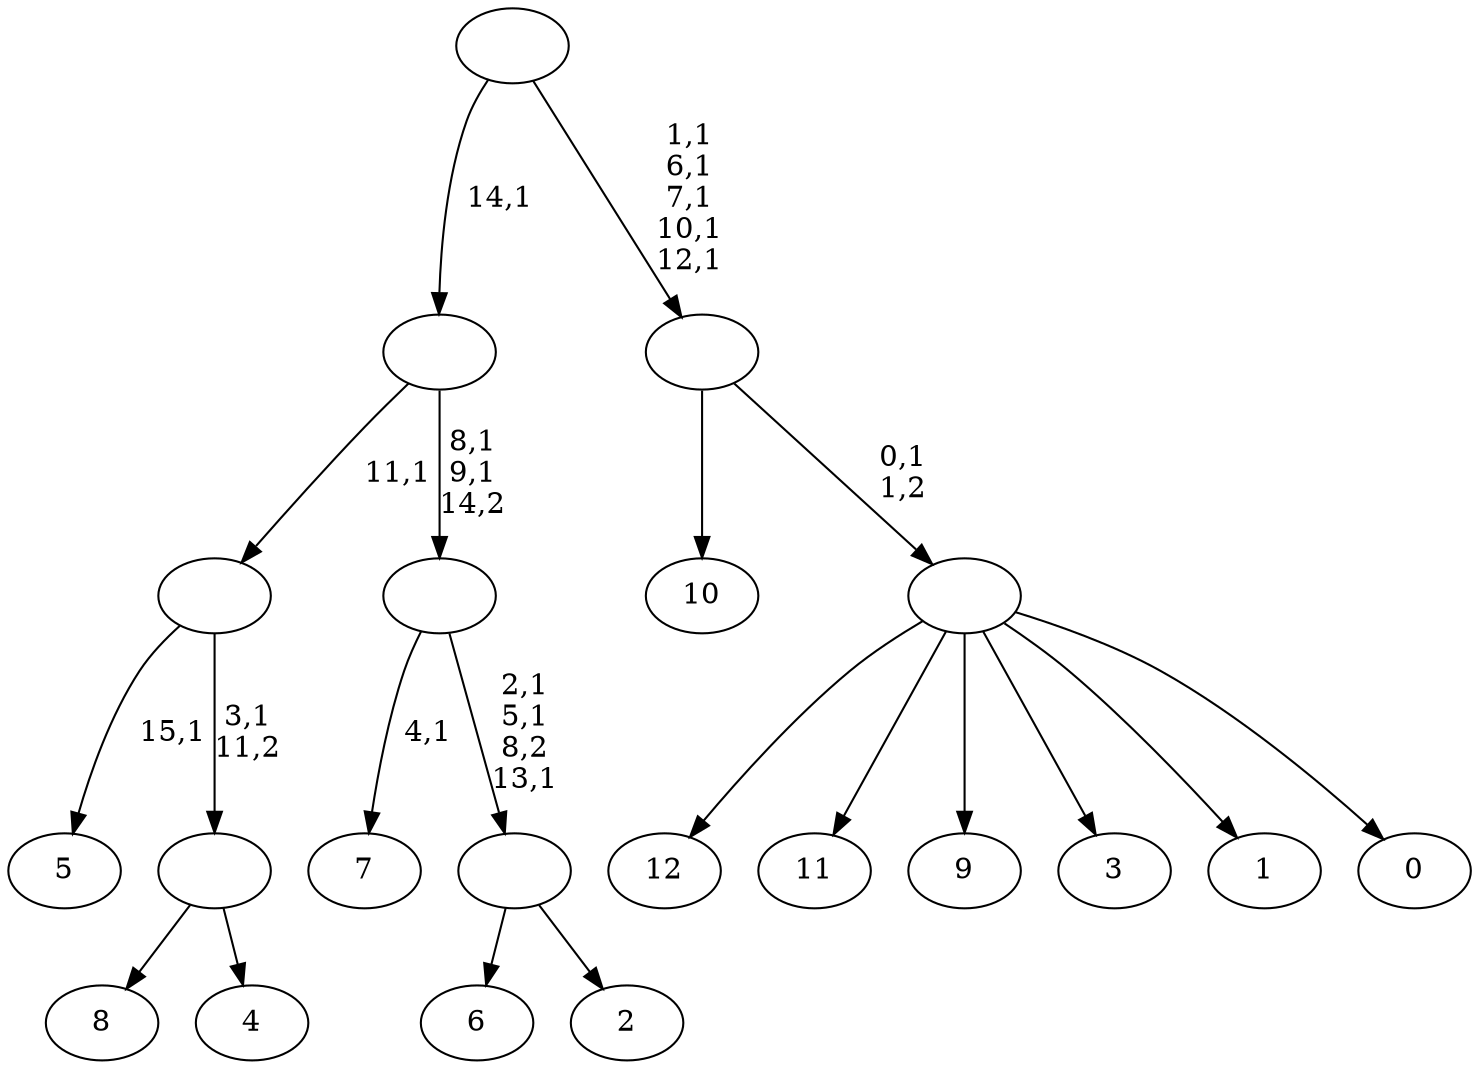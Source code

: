 digraph T {
	29 [label="12"]
	28 [label="11"]
	27 [label="10"]
	26 [label="9"]
	25 [label="8"]
	24 [label="7"]
	22 [label="6"]
	21 [label="5"]
	19 [label="4"]
	18 [label=""]
	17 [label=""]
	16 [label="3"]
	15 [label="2"]
	14 [label=""]
	11 [label=""]
	9 [label=""]
	8 [label="1"]
	7 [label="0"]
	6 [label=""]
	5 [label=""]
	0 [label=""]
	18 -> 25 [label=""]
	18 -> 19 [label=""]
	17 -> 21 [label="15,1"]
	17 -> 18 [label="3,1\n11,2"]
	14 -> 22 [label=""]
	14 -> 15 [label=""]
	11 -> 14 [label="2,1\n5,1\n8,2\n13,1"]
	11 -> 24 [label="4,1"]
	9 -> 11 [label="8,1\n9,1\n14,2"]
	9 -> 17 [label="11,1"]
	6 -> 29 [label=""]
	6 -> 28 [label=""]
	6 -> 26 [label=""]
	6 -> 16 [label=""]
	6 -> 8 [label=""]
	6 -> 7 [label=""]
	5 -> 27 [label=""]
	5 -> 6 [label="0,1\n1,2"]
	0 -> 5 [label="1,1\n6,1\n7,1\n10,1\n12,1"]
	0 -> 9 [label="14,1"]
}
